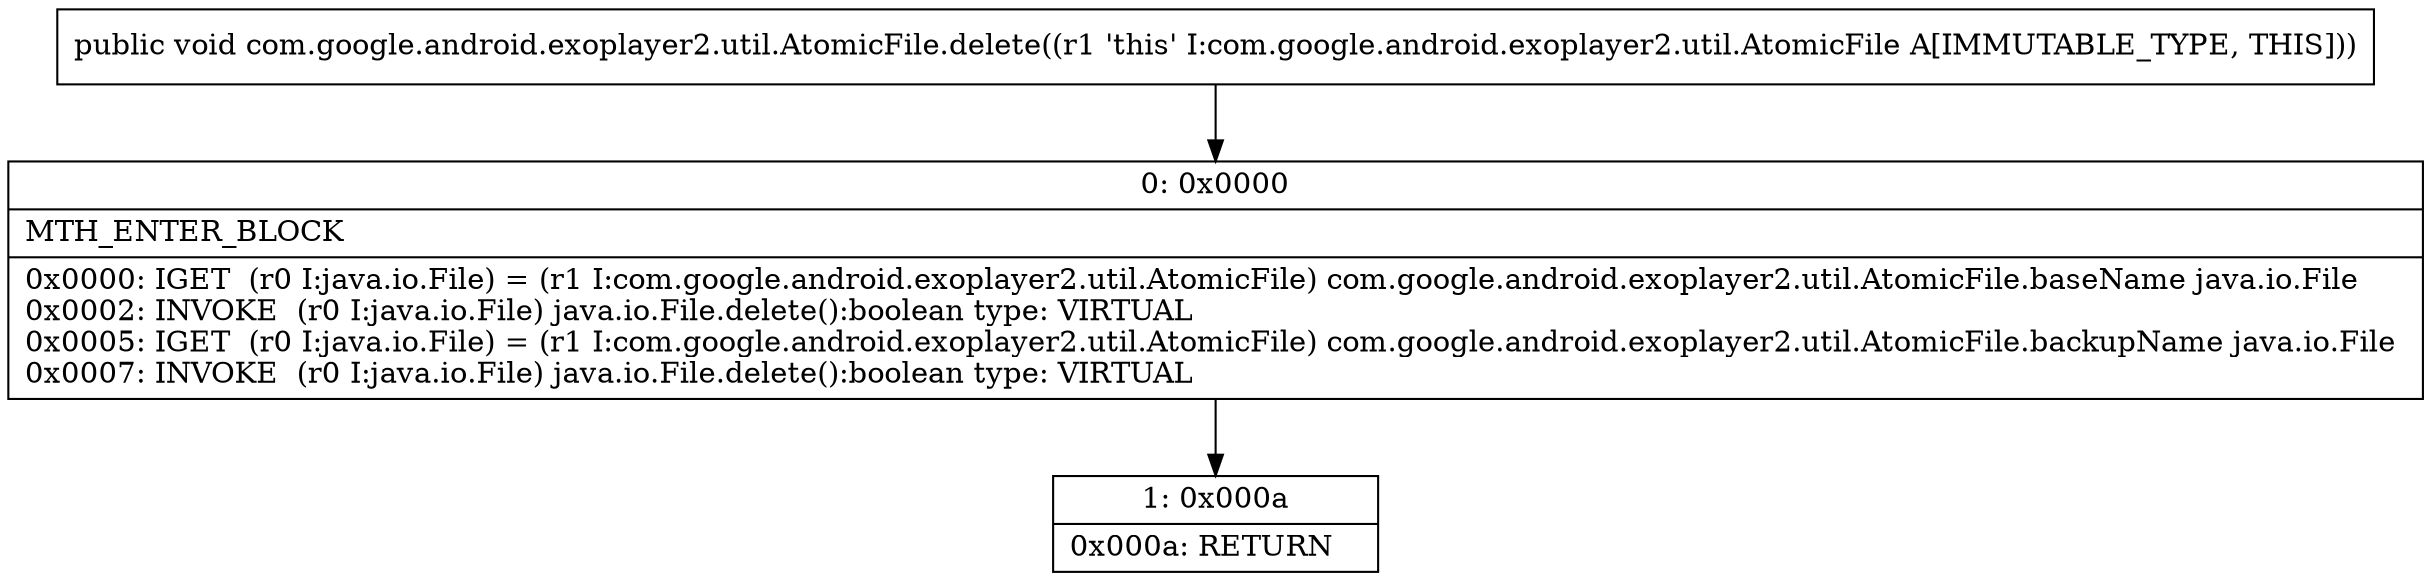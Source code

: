 digraph "CFG forcom.google.android.exoplayer2.util.AtomicFile.delete()V" {
Node_0 [shape=record,label="{0\:\ 0x0000|MTH_ENTER_BLOCK\l|0x0000: IGET  (r0 I:java.io.File) = (r1 I:com.google.android.exoplayer2.util.AtomicFile) com.google.android.exoplayer2.util.AtomicFile.baseName java.io.File \l0x0002: INVOKE  (r0 I:java.io.File) java.io.File.delete():boolean type: VIRTUAL \l0x0005: IGET  (r0 I:java.io.File) = (r1 I:com.google.android.exoplayer2.util.AtomicFile) com.google.android.exoplayer2.util.AtomicFile.backupName java.io.File \l0x0007: INVOKE  (r0 I:java.io.File) java.io.File.delete():boolean type: VIRTUAL \l}"];
Node_1 [shape=record,label="{1\:\ 0x000a|0x000a: RETURN   \l}"];
MethodNode[shape=record,label="{public void com.google.android.exoplayer2.util.AtomicFile.delete((r1 'this' I:com.google.android.exoplayer2.util.AtomicFile A[IMMUTABLE_TYPE, THIS])) }"];
MethodNode -> Node_0;
Node_0 -> Node_1;
}

